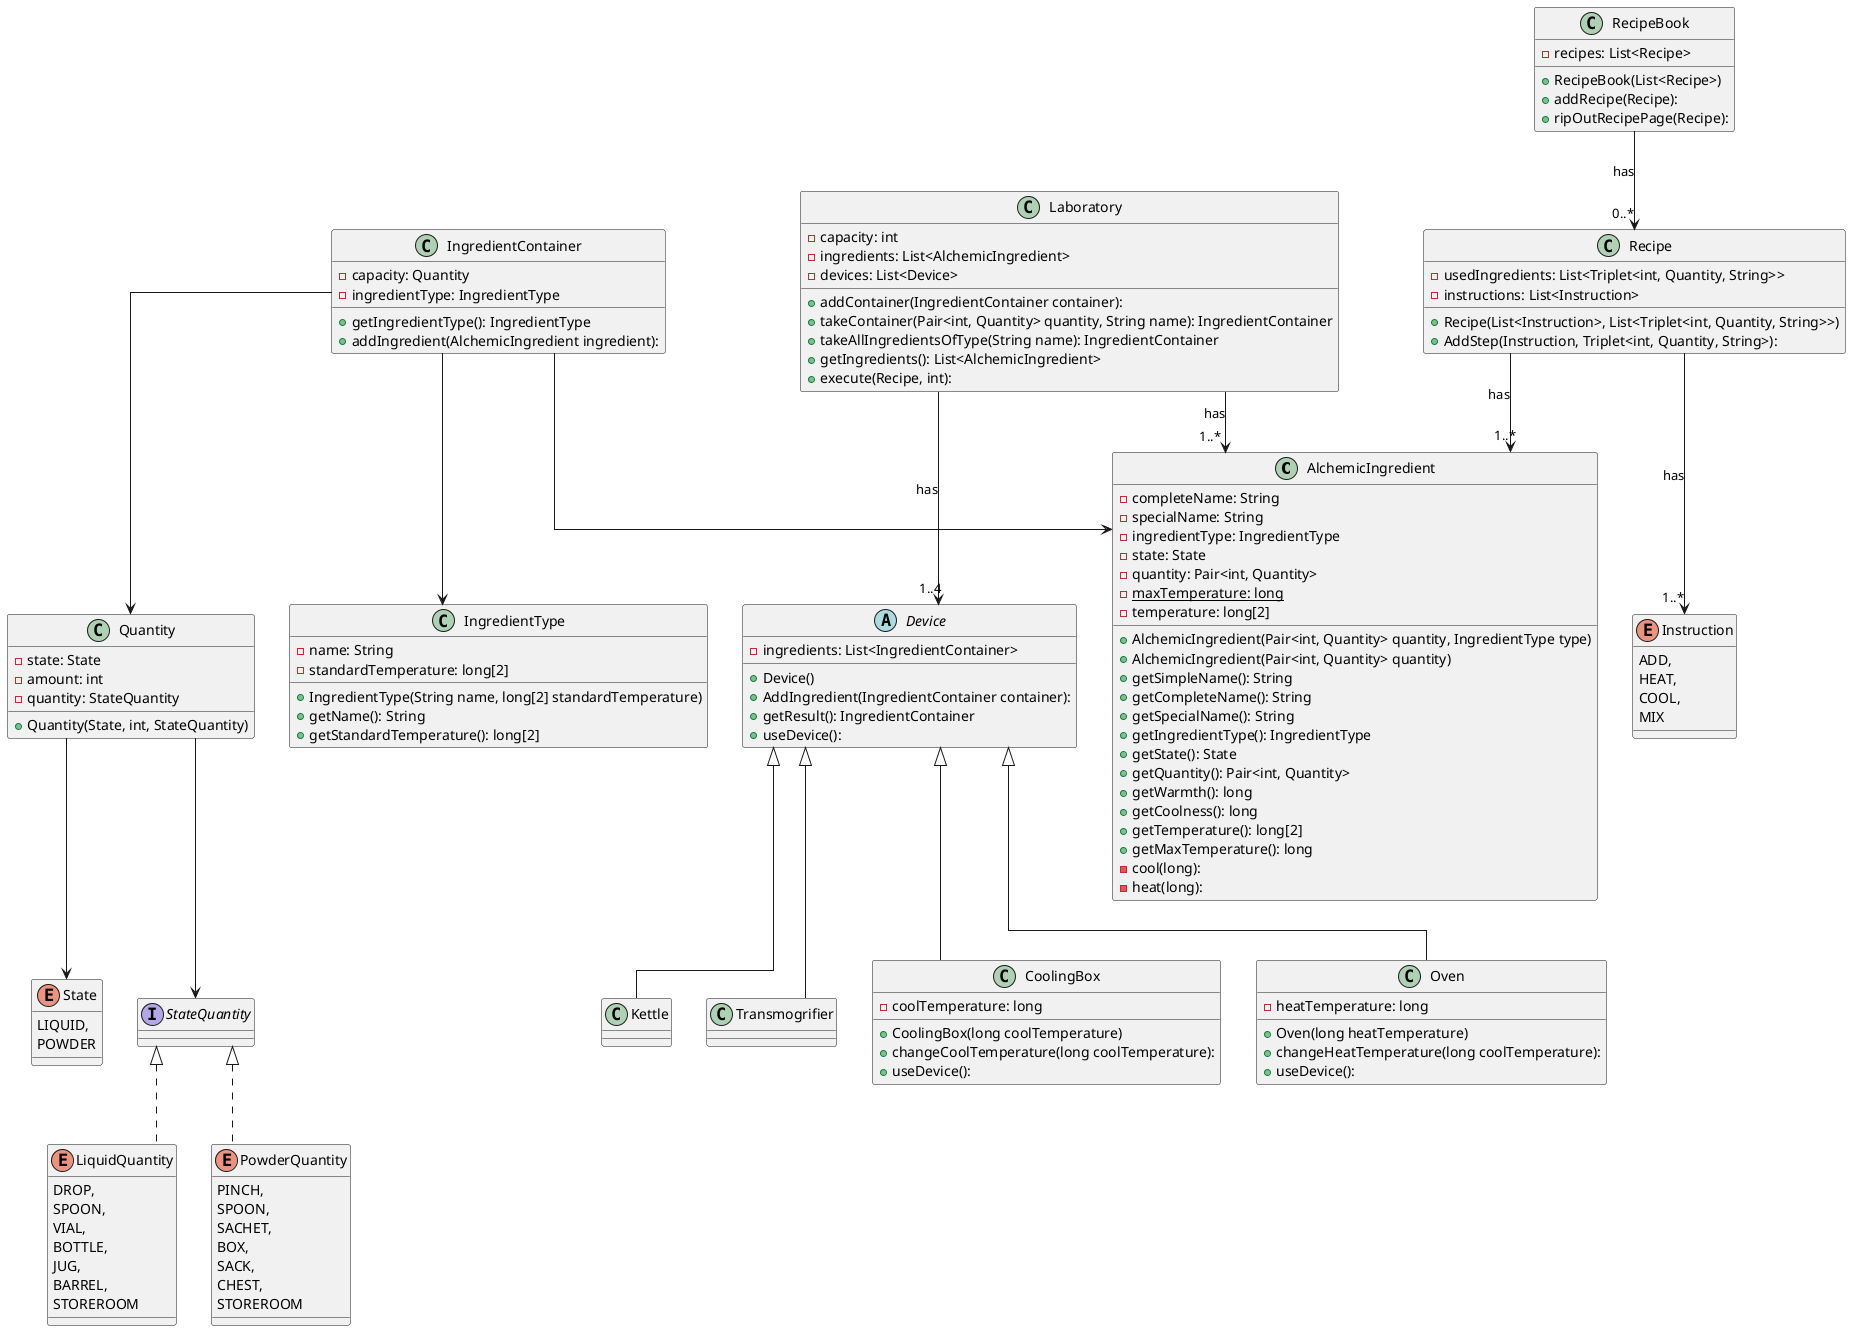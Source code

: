 @startuml

top to bottom direction
skinparam linetype ortho

class AlchemicIngredient {
 - completeName: String
 - specialName: String
 - ingredientType: IngredientType
 - state: State
 - quantity: Pair<int, Quantity>
 - {static} maxTemperature: long
 - temperature: long[2]
 + AlchemicIngredient(Pair<int, Quantity> quantity, IngredientType type)
 + AlchemicIngredient(Pair<int, Quantity> quantity)
'water
 + getSimpleName(): String
 + getCompleteName(): String
 + getSpecialName(): String
 + getIngredientType(): IngredientType
 + getState(): State
 + getQuantity(): Pair<int, Quantity>
 + getWarmth(): long
 + getCoolness(): long
 + getTemperature(): long[2]
 + getMaxTemperature(): long
 - cool(long):
 - heat(long):
}


class IngredientType {
 - name: String
 - standardTemperature: long[2]
 + IngredientType(String name, long[2] standardTemperature)
 + getName(): String
 + getStandardTemperature(): long[2]
}

enum State{
 LIQUID,
 POWDER
}

class Quantity{
 - state: State
 - amount: int
 - quantity: StateQuantity
 + Quantity(State, int, StateQuantity)
}



interface StateQuantity {
}

enum LiquidQuantity implements StateQuantity {
 DROP,
 SPOON,
 VIAL,
 BOTTLE,
 JUG,
 BARREL,
 STOREROOM
}

enum PowderQuantity implements StateQuantity {
 PINCH,
 SPOON,
 SACHET,
 BOX,
 SACK,
 CHEST,
 STOREROOM
}

class IngredientContainer {
 - capacity: Quantity
 - ingredientType: IngredientType
 + getIngredientType(): IngredientType
 + addIngredient(AlchemicIngredient ingredient):

}

abstract class Device {
 - ingredients: List<IngredientContainer>
 + Device()
 + AddIngredient(IngredientContainer container):
 + getResult(): IngredientContainer
 + useDevice():
}

class CoolingBox extends Device {
 - coolTemperature: long
 + CoolingBox(long coolTemperature)
 + changeCoolTemperature(long coolTemperature):
 + useDevice():
}

class Oven extends Device {
 - heatTemperature: long
 + Oven(long heatTemperature)
 + changeHeatTemperature(long coolTemperature):
 + useDevice():
}

class Kettle extends Device {
}

class Transmogrifier extends Device {
}

class Laboratory {
 - capacity: int
 - ingredients: List<AlchemicIngredient>
 - devices: List<Device>
 + addContainer(IngredientContainer container):
 + takeContainer(Pair<int, Quantity> quantity, String name): IngredientContainer
 + takeAllIngredientsOfType(String name): IngredientContainer
 + getIngredients(): List<AlchemicIngredient>
 + execute(Recipe, int):
}

enum Instruction {
 ADD,
 HEAT,
 COOL,
 MIX
}

class Recipe {
 - usedIngredients: List<Triplet<int, Quantity, String>>
 - instructions: List<Instruction>
 + Recipe(List<Instruction>, List<Triplet<int, Quantity, String>>)
 + AddStep(Instruction, Triplet<int, Quantity, String>):
}

class RecipeBook {
 - recipes: List<Recipe>
 + RecipeBook(List<Recipe>)
 + addRecipe(Recipe):
 + ripOutRecipePage(Recipe):
}


Recipe --> "1..*" Instruction : has
Recipe --> "1..*" AlchemicIngredient : has
RecipeBook --> "0..*" Recipe : has

Quantity --> StateQuantity
Quantity --> State
IngredientContainer --> Quantity
IngredientContainer --> IngredientType
IngredientContainer --> AlchemicIngredient

Laboratory --> "1..4" Device : has
Laboratory --> "1..*" AlchemicIngredient : has

@enduml